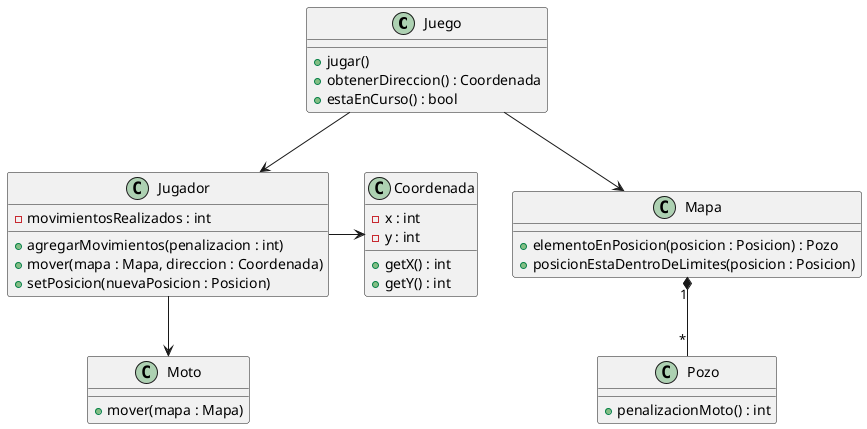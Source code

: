 @startuml

class Juego {
	+ jugar()
	+ obtenerDireccion() : Coordenada
	+ estaEnCurso() : bool
}

Juego --> Jugador
Juego --> Mapa

class Jugador {
	- movimientosRealizados : int

	' Igual podemos ver si un movimiento puede ser una clase. Asi por ejemplo
	' podriamos reconstruir el camino recorrido, porque cada movimiento en vez
	' de solo ser un valor, podria guardar su direccion y todo.
	+ agregarMovimientos(penalizacion : int)
	+ mover(mapa : Mapa, direccion : Coordenada)
	+ setPosicion(nuevaPosicion : Posicion)
}

Jugador -> Coordenada
Jugador --> Moto

class Moto {
	+ mover(mapa : Mapa)
}

class Mapa {
	+ elementoEnPosicion(posicion : Posicion) : Pozo
	+ posicionEstaDentroDeLimites(posicion : Posicion)
}

class Coordenada {
	- x : int
	- y : int

	+ getX() : int
	+ getY() : int
}

class Pozo {
	+ penalizacionMoto() : int
}

Mapa "1" *-- "*" Pozo

@enduml
